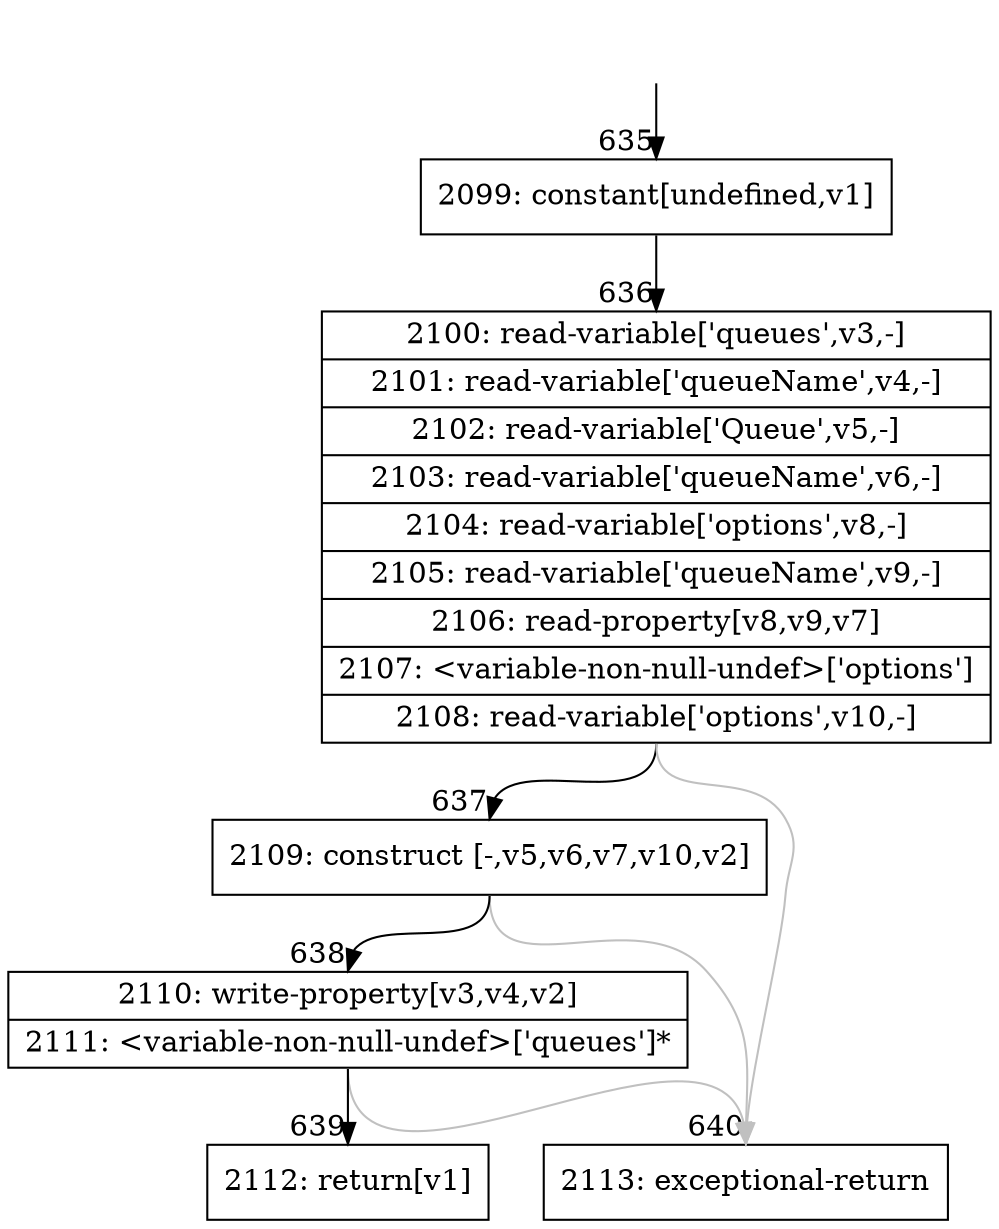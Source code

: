 digraph {
rankdir="TD"
BB_entry42[shape=none,label=""];
BB_entry42 -> BB635 [tailport=s, headport=n, headlabel="    635"]
BB635 [shape=record label="{2099: constant[undefined,v1]}" ] 
BB635 -> BB636 [tailport=s, headport=n, headlabel="      636"]
BB636 [shape=record label="{2100: read-variable['queues',v3,-]|2101: read-variable['queueName',v4,-]|2102: read-variable['Queue',v5,-]|2103: read-variable['queueName',v6,-]|2104: read-variable['options',v8,-]|2105: read-variable['queueName',v9,-]|2106: read-property[v8,v9,v7]|2107: \<variable-non-null-undef\>['options']|2108: read-variable['options',v10,-]}" ] 
BB636 -> BB637 [tailport=s, headport=n, headlabel="      637"]
BB636 -> BB640 [tailport=s, headport=n, color=gray, headlabel="      640"]
BB637 [shape=record label="{2109: construct [-,v5,v6,v7,v10,v2]}" ] 
BB637 -> BB638 [tailport=s, headport=n, headlabel="      638"]
BB637 -> BB640 [tailport=s, headport=n, color=gray]
BB638 [shape=record label="{2110: write-property[v3,v4,v2]|2111: \<variable-non-null-undef\>['queues']*}" ] 
BB638 -> BB639 [tailport=s, headport=n, headlabel="      639"]
BB638 -> BB640 [tailport=s, headport=n, color=gray]
BB639 [shape=record label="{2112: return[v1]}" ] 
BB640 [shape=record label="{2113: exceptional-return}" ] 
//#$~ 683
}
